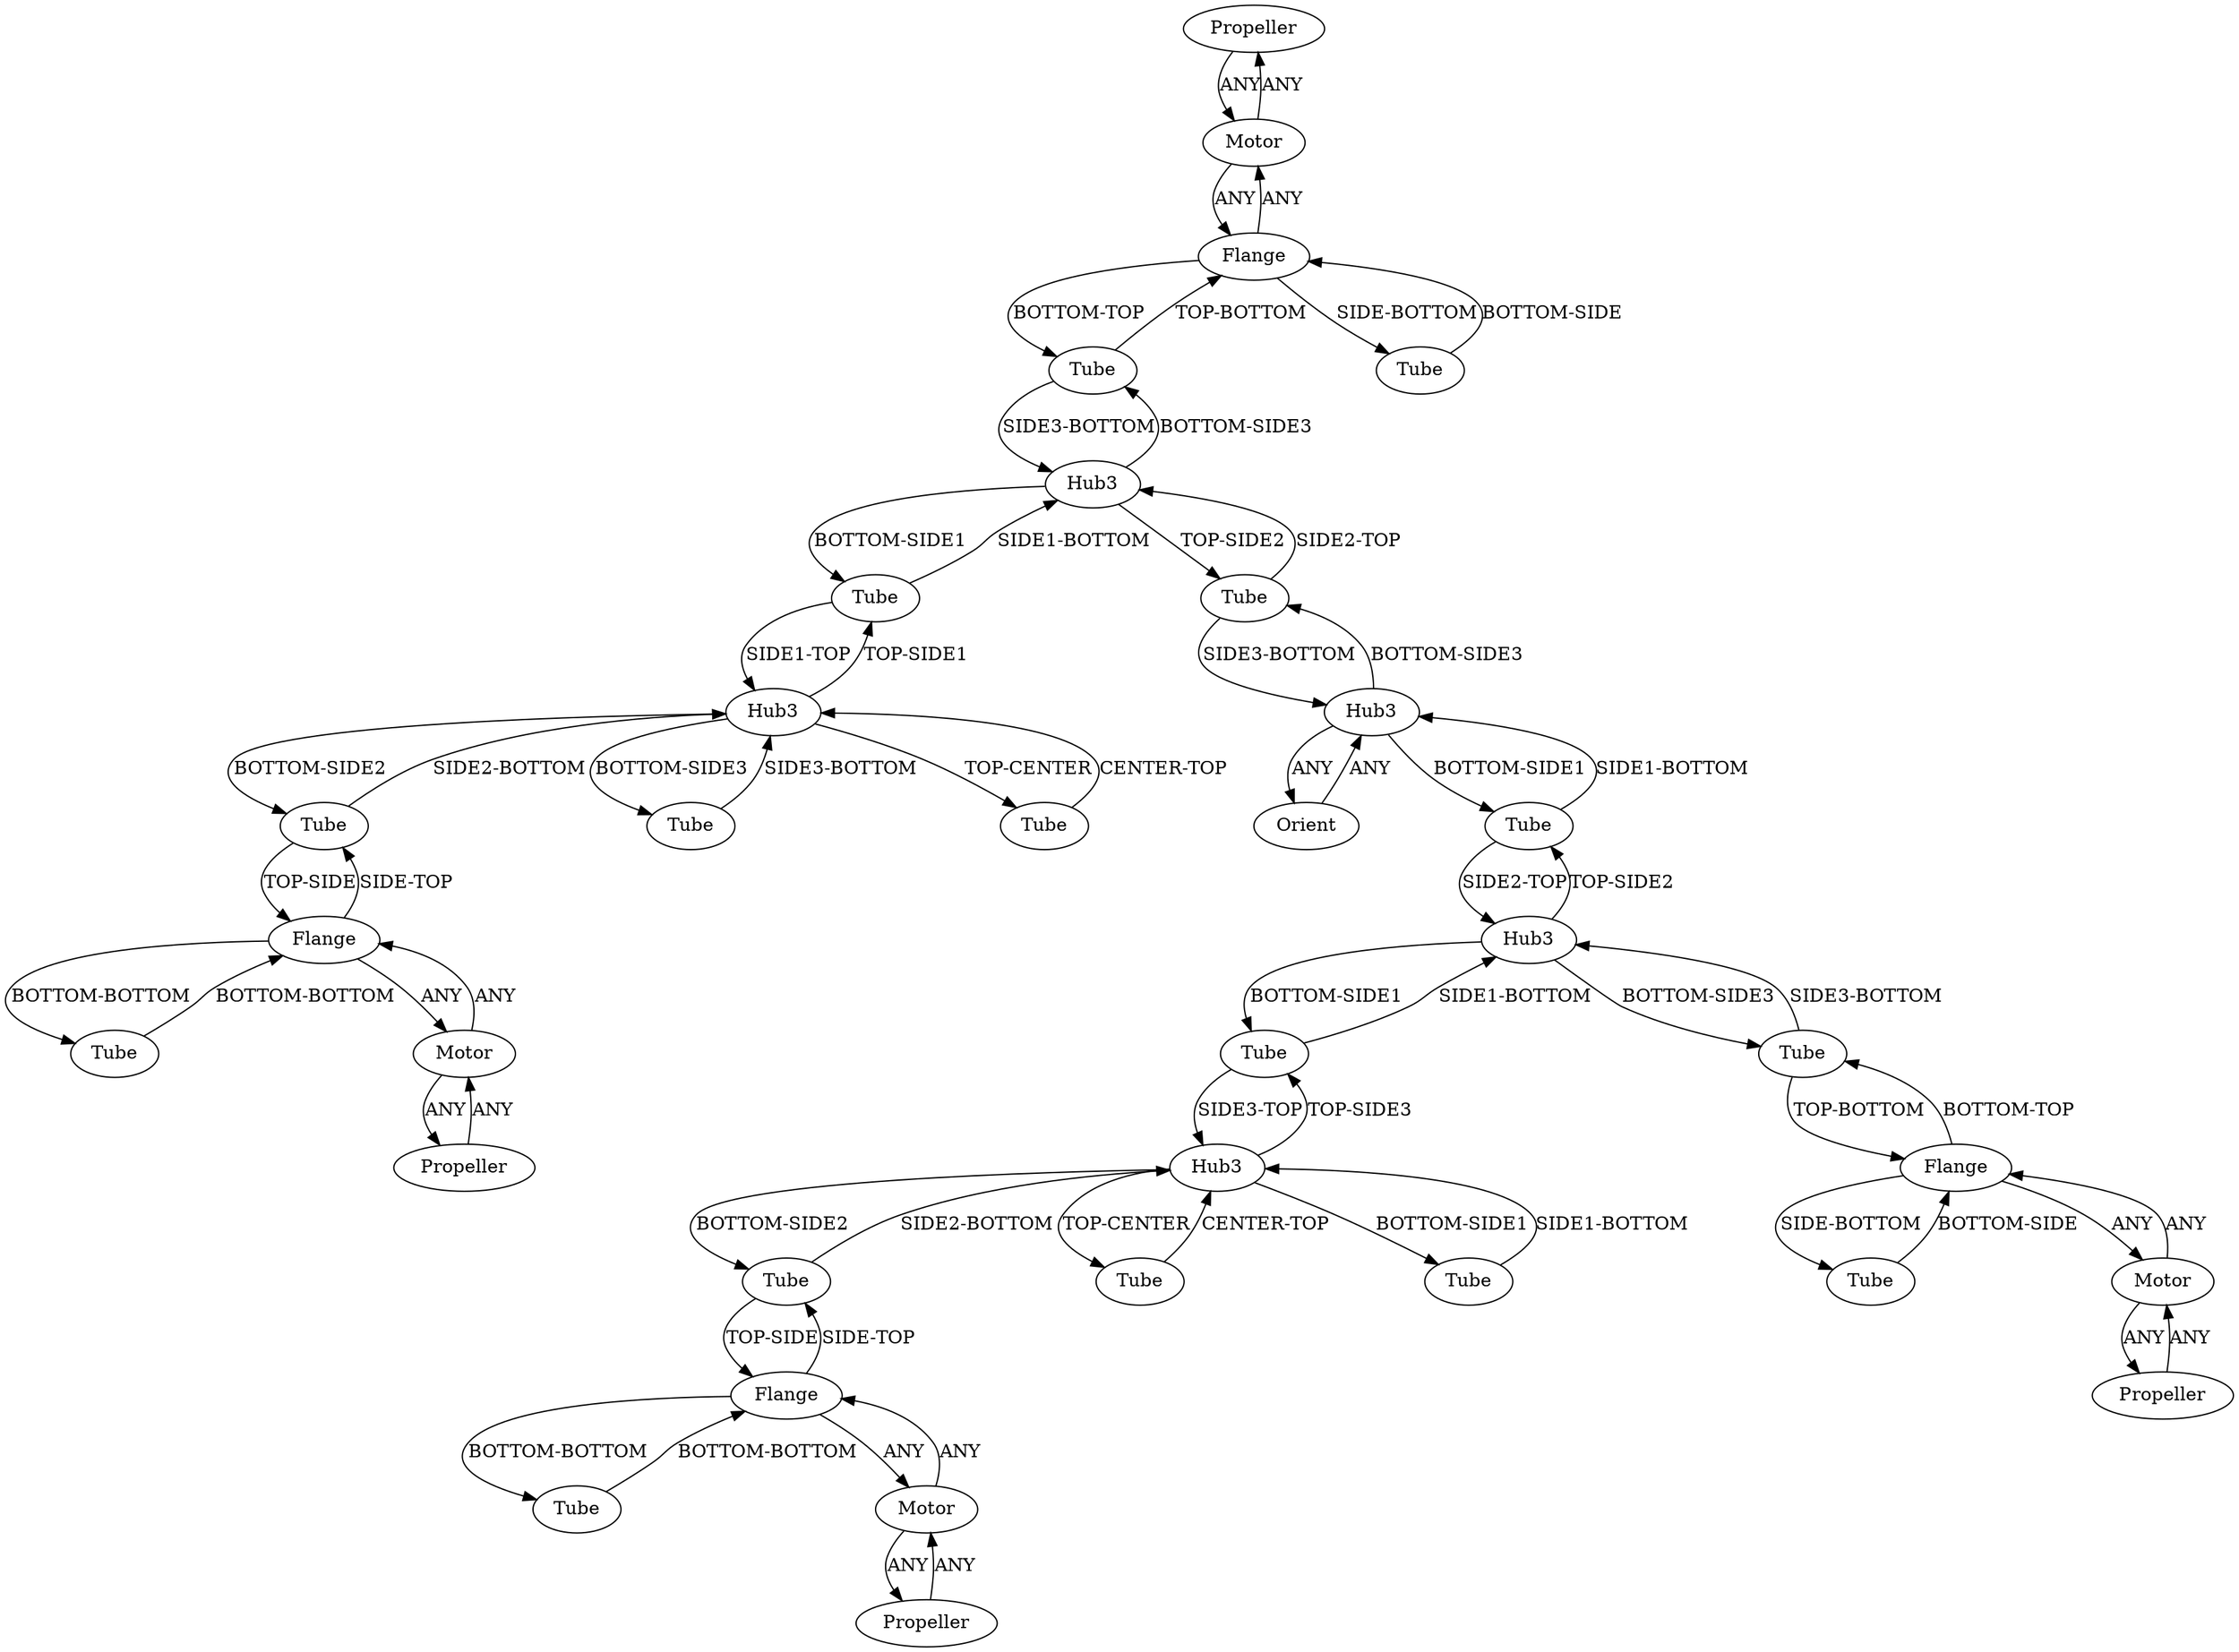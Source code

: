 /* Created by igraph 0.10.2 */
digraph {
  0 [
    instance=Propeller_instance_1
    label=Propeller
  ];
  1 [
    instance=Tube_instance_1
    label=Tube
  ];
  2 [
    instance=Orient
    label=Orient
  ];
  3 [
    instance=Tube_instance_2
    label=Tube
  ];
  4 [
    instance=Tube_instance_3
    label=Tube
  ];
  5 [
    instance=Tube_instance_4
    label=Tube
  ];
  6 [
    instance=Flange_instance_1
    label=Flange
  ];
  7 [
    instance=Flange_instance_2
    label=Flange
  ];
  8 [
    instance=Tube_instance_5
    label=Tube
  ];
  9 [
    instance=Propeller_instance_2
    label=Propeller
  ];
  10 [
    instance=Tube_instance_6
    label=Tube
  ];
  11 [
    instance=Hub3_instance_1
    label=Hub3
  ];
  12 [
    instance=Hub3_instance_2
    label=Hub3
  ];
  13 [
    instance=Flange_instance_3
    label=Flange
  ];
  14 [
    instance=Tube_instance_7
    label=Tube
  ];
  15 [
    instance=Motor_instance_1
    label=Motor
  ];
  16 [
    instance=Propeller_instance_3
    label=Propeller
  ];
  17 [
    instance=Tube_instance_8
    label=Tube
  ];
  18 [
    instance=Propeller_instance_4
    label=Propeller
  ];
  19 [
    instance=Tube_instance_9
    label=Tube
  ];
  20 [
    instance=Tube_instance_10
    label=Tube
  ];
  21 [
    instance=Hub3_instance_3
    label=Hub3
  ];
  22 [
    instance=Tube_instance_11
    label=Tube
  ];
  23 [
    instance=Tube_instance_12
    label=Tube
  ];
  24 [
    instance=Tube_instance_13
    label=Tube
  ];
  25 [
    instance=Motor_instance_2
    label=Motor
  ];
  26 [
    instance=Motor_instance_3
    label=Motor
  ];
  27 [
    instance=Tube_instance_14
    label=Tube
  ];
  28 [
    instance=Hub3_instance_4
    label=Hub3
  ];
  29 [
    instance=Hub3_instance_5
    label=Hub3
  ];
  30 [
    instance=Flange_instance_4
    label=Flange
  ];
  31 [
    instance=Tube_instance_15
    label=Tube
  ];
  32 [
    instance=Tube_instance_16
    label=Tube
  ];
  33 [
    instance=Motor_instance_4
    label=Motor
  ];

  0 -> 15 [
    label=ANY
  ];
  1 -> 12 [
    label="SIDE3-BOTTOM"
  ];
  1 -> 6 [
    label="TOP-BOTTOM"
  ];
  2 -> 21 [
    label=ANY
  ];
  3 -> 7 [
    label="BOTTOM-SIDE"
  ];
  4 -> 11 [
    label="SIDE3-TOP"
  ];
  4 -> 28 [
    label="SIDE1-BOTTOM"
  ];
  5 -> 12 [
    label="SIDE1-BOTTOM"
  ];
  5 -> 29 [
    label="SIDE1-TOP"
  ];
  6 -> 20 [
    label="SIDE-BOTTOM"
  ];
  6 -> 1 [
    label="BOTTOM-TOP"
  ];
  6 -> 15 [
    label=ANY
  ];
  7 -> 3 [
    label="SIDE-BOTTOM"
  ];
  7 -> 25 [
    label=ANY
  ];
  7 -> 31 [
    label="BOTTOM-TOP"
  ];
  8 -> 29 [
    label="SIDE2-BOTTOM"
  ];
  8 -> 13 [
    label="TOP-SIDE"
  ];
  9 -> 25 [
    label=ANY
  ];
  10 -> 30 [
    label="BOTTOM-BOTTOM"
  ];
  11 -> 19 [
    label="TOP-CENTER"
  ];
  11 -> 27 [
    label="BOTTOM-SIDE1"
  ];
  11 -> 4 [
    label="TOP-SIDE3"
  ];
  11 -> 17 [
    label="BOTTOM-SIDE2"
  ];
  12 -> 5 [
    label="BOTTOM-SIDE1"
  ];
  12 -> 22 [
    label="TOP-SIDE2"
  ];
  12 -> 1 [
    label="BOTTOM-SIDE3"
  ];
  13 -> 8 [
    label="SIDE-TOP"
  ];
  13 -> 24 [
    label="BOTTOM-BOTTOM"
  ];
  13 -> 33 [
    label=ANY
  ];
  14 -> 21 [
    label="SIDE1-BOTTOM"
  ];
  14 -> 28 [
    label="SIDE2-TOP"
  ];
  15 -> 6 [
    label=ANY
  ];
  15 -> 0 [
    label=ANY
  ];
  16 -> 33 [
    label=ANY
  ];
  17 -> 11 [
    label="SIDE2-BOTTOM"
  ];
  17 -> 30 [
    label="TOP-SIDE"
  ];
  18 -> 26 [
    label=ANY
  ];
  19 -> 11 [
    label="CENTER-TOP"
  ];
  20 -> 6 [
    label="BOTTOM-SIDE"
  ];
  21 -> 2 [
    label=ANY
  ];
  21 -> 14 [
    label="BOTTOM-SIDE1"
  ];
  21 -> 22 [
    label="BOTTOM-SIDE3"
  ];
  22 -> 12 [
    label="SIDE2-TOP"
  ];
  22 -> 21 [
    label="SIDE3-BOTTOM"
  ];
  23 -> 29 [
    label="SIDE3-BOTTOM"
  ];
  24 -> 13 [
    label="BOTTOM-BOTTOM"
  ];
  25 -> 7 [
    label=ANY
  ];
  25 -> 9 [
    label=ANY
  ];
  26 -> 18 [
    label=ANY
  ];
  26 -> 30 [
    label=ANY
  ];
  27 -> 11 [
    label="SIDE1-BOTTOM"
  ];
  28 -> 31 [
    label="BOTTOM-SIDE3"
  ];
  28 -> 14 [
    label="TOP-SIDE2"
  ];
  28 -> 4 [
    label="BOTTOM-SIDE1"
  ];
  29 -> 5 [
    label="TOP-SIDE1"
  ];
  29 -> 32 [
    label="TOP-CENTER"
  ];
  29 -> 23 [
    label="BOTTOM-SIDE3"
  ];
  29 -> 8 [
    label="BOTTOM-SIDE2"
  ];
  30 -> 26 [
    label=ANY
  ];
  30 -> 17 [
    label="SIDE-TOP"
  ];
  30 -> 10 [
    label="BOTTOM-BOTTOM"
  ];
  31 -> 7 [
    label="TOP-BOTTOM"
  ];
  31 -> 28 [
    label="SIDE3-BOTTOM"
  ];
  32 -> 29 [
    label="CENTER-TOP"
  ];
  33 -> 16 [
    label=ANY
  ];
  33 -> 13 [
    label=ANY
  ];
}
